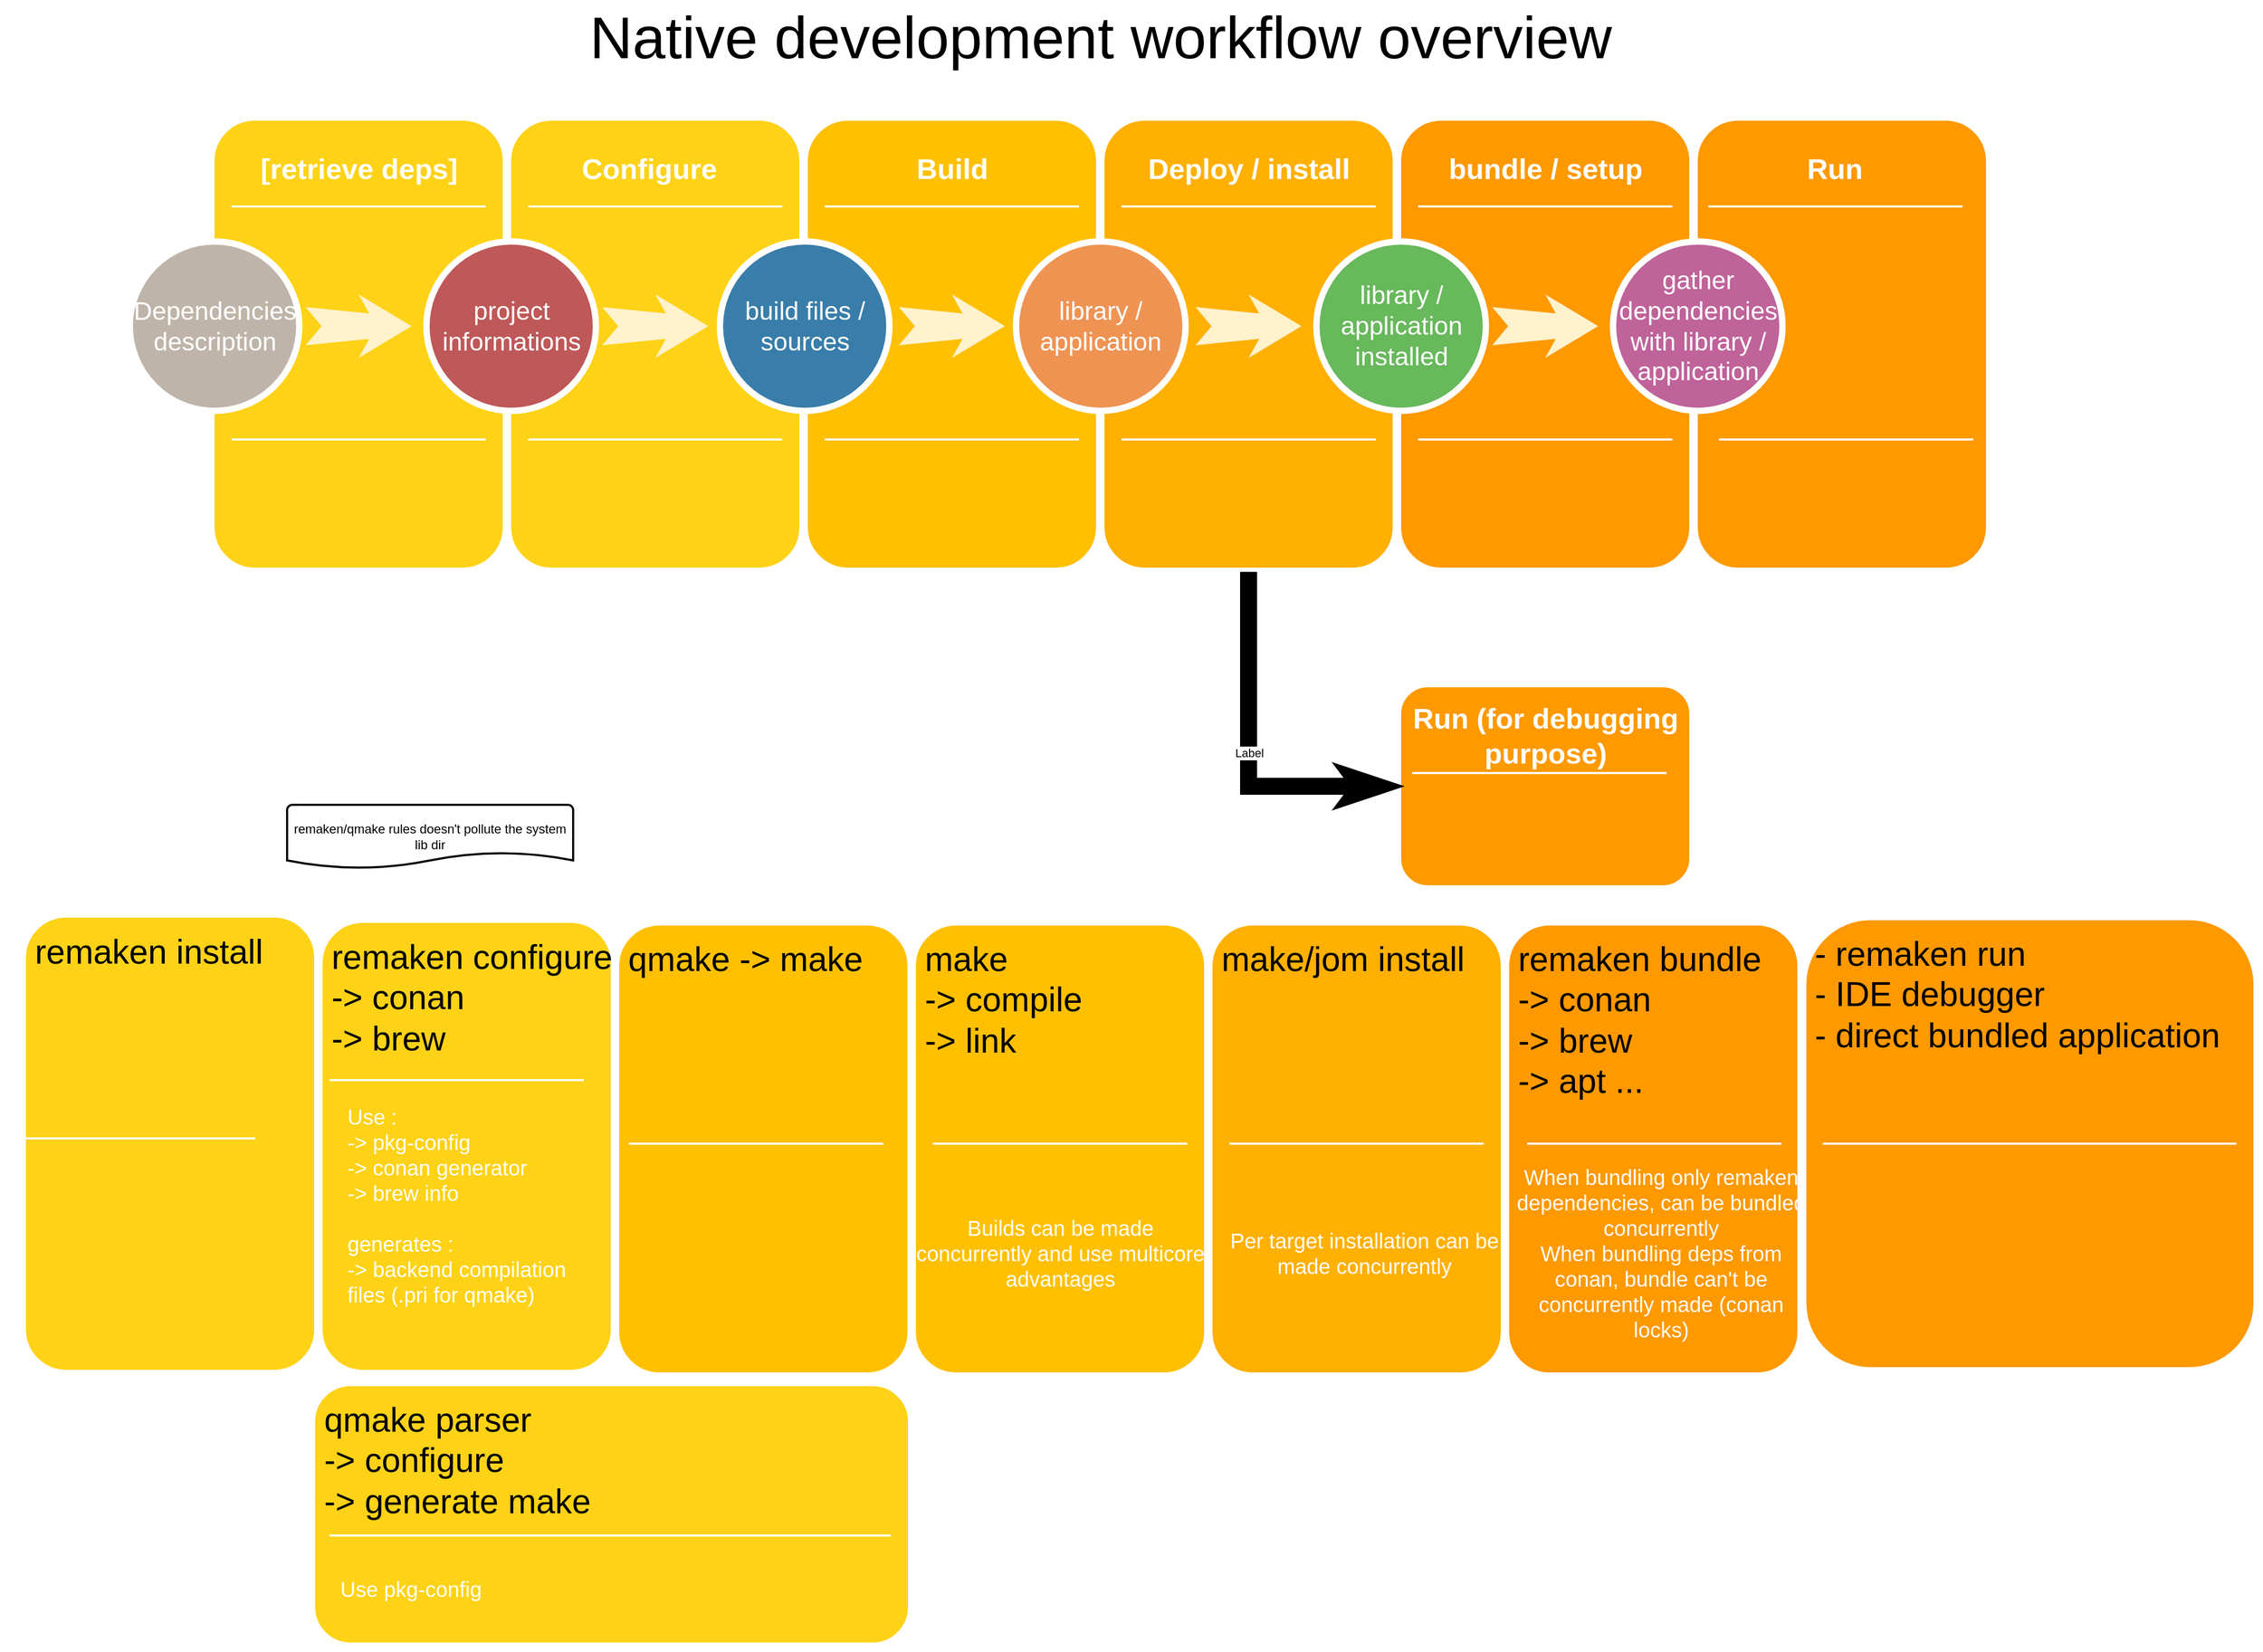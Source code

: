 <mxfile version="14.1.8" type="device" pages="2"><diagram name="dev_workflow" id="12e1b939-464a-85fe-373e-61e167be1490"><mxGraphModel dx="4267.5" dy="1472" grid="1" gridSize="10" guides="1" tooltips="1" connect="1" arrows="1" fold="1" page="1" pageScale="1.5" pageWidth="1169" pageHeight="826" background="#ffffff" math="0" shadow="0"><root><mxCell id="0"/><mxCell id="1" parent="0"/><mxCell id="60da8b9f42644d3a-2" value="" style="whiteSpace=wrap;html=1;rounded=1;shadow=0;strokeWidth=8;fontSize=20;align=center;fillColor=#FED217;strokeColor=#FFFFFF;" parent="1" vertex="1"><mxGeometry x="67.5" y="160" width="280" height="430" as="geometry"/></mxCell><mxCell id="60da8b9f42644d3a-6" value="" style="line;strokeWidth=2;html=1;rounded=0;shadow=0;fontSize=27;align=center;fillColor=none;strokeColor=#FFFFFF;" parent="1" vertex="1"><mxGeometry x="87.5" y="240" width="240" height="10" as="geometry"/></mxCell><mxCell id="60da8b9f42644d3a-7" value="" style="line;strokeWidth=2;html=1;rounded=0;shadow=0;fontSize=27;align=center;fillColor=none;strokeColor=#FFFFFF;" parent="1" vertex="1"><mxGeometry x="87.5" y="460" width="240" height="10" as="geometry"/></mxCell><mxCell id="60da8b9f42644d3a-9" value="" style="html=1;shadow=0;dashed=0;align=center;verticalAlign=middle;shape=mxgraph.arrows2.stylisedArrow;dy=0.6;dx=40;notch=15;feather=0.4;rounded=0;strokeWidth=1;fontSize=24;strokeColor=none;fillColor=#fff2cc;" parent="1" vertex="1"><mxGeometry x="157.5" y="328" width="100" height="60" as="geometry"/></mxCell><mxCell id="60da8b9f42644d3a-17" value="" style="whiteSpace=wrap;html=1;rounded=1;shadow=0;strokeWidth=8;fontSize=20;align=center;fillColor=#FFC001;strokeColor=#FFFFFF;" parent="1" vertex="1"><mxGeometry x="347.5" y="160" width="280" height="430" as="geometry"/></mxCell><mxCell id="60da8b9f42644d3a-18" value="Build" style="text;html=1;strokeColor=none;fillColor=none;align=center;verticalAlign=middle;whiteSpace=wrap;rounded=0;shadow=0;fontSize=27;fontColor=#FFFFFF;fontStyle=1" parent="1" vertex="1"><mxGeometry x="347.5" y="180" width="280" height="60" as="geometry"/></mxCell><mxCell id="60da8b9f42644d3a-20" value="" style="line;strokeWidth=2;html=1;rounded=0;shadow=0;fontSize=27;align=center;fillColor=none;strokeColor=#FFFFFF;" parent="1" vertex="1"><mxGeometry x="367.5" y="240" width="240" height="10" as="geometry"/></mxCell><mxCell id="60da8b9f42644d3a-21" value="" style="line;strokeWidth=2;html=1;rounded=0;shadow=0;fontSize=27;align=center;fillColor=none;strokeColor=#FFFFFF;" parent="1" vertex="1"><mxGeometry x="367.5" y="460" width="240" height="10" as="geometry"/></mxCell><mxCell id="60da8b9f42644d3a-22" value="build files / sources" style="ellipse;whiteSpace=wrap;html=1;rounded=0;shadow=0;strokeWidth=6;fontSize=24;align=center;fillColor=#397DAA;strokeColor=#FFFFFF;fontColor=#FFFFFF;" parent="1" vertex="1"><mxGeometry x="268.5" y="278" width="160" height="160" as="geometry"/></mxCell><mxCell id="60da8b9f42644d3a-23" value="" style="html=1;shadow=0;dashed=0;align=center;verticalAlign=middle;shape=mxgraph.arrows2.stylisedArrow;dy=0.6;dx=40;notch=15;feather=0.4;rounded=0;strokeWidth=1;fontSize=24;strokeColor=none;fillColor=#fff2cc;" parent="1" vertex="1"><mxGeometry x="437.5" y="328" width="100" height="60" as="geometry"/></mxCell><mxCell id="60da8b9f42644d3a-24" value="" style="whiteSpace=wrap;html=1;rounded=1;shadow=0;strokeWidth=8;fontSize=20;align=center;fillColor=#FFB001;strokeColor=#FFFFFF;" parent="1" vertex="1"><mxGeometry x="627.5" y="160" width="280" height="430" as="geometry"/></mxCell><mxCell id="60da8b9f42644d3a-25" value="Deploy / install" style="text;html=1;strokeColor=none;fillColor=none;align=center;verticalAlign=middle;whiteSpace=wrap;rounded=0;shadow=0;fontSize=27;fontColor=#FFFFFF;fontStyle=1" parent="1" vertex="1"><mxGeometry x="627.5" y="180" width="280" height="60" as="geometry"/></mxCell><mxCell id="60da8b9f42644d3a-27" value="" style="line;strokeWidth=2;html=1;rounded=0;shadow=0;fontSize=27;align=center;fillColor=none;strokeColor=#FFFFFF;" parent="1" vertex="1"><mxGeometry x="647.5" y="240" width="240" height="10" as="geometry"/></mxCell><mxCell id="60da8b9f42644d3a-28" value="" style="line;strokeWidth=2;html=1;rounded=0;shadow=0;fontSize=27;align=center;fillColor=none;strokeColor=#FFFFFF;" parent="1" vertex="1"><mxGeometry x="647.5" y="460" width="240" height="10" as="geometry"/></mxCell><mxCell id="60da8b9f42644d3a-29" value="library / application" style="ellipse;whiteSpace=wrap;html=1;rounded=0;shadow=0;strokeWidth=6;fontSize=24;align=center;fillColor=#EF9353;strokeColor=#FFFFFF;fontColor=#FFFFFF;" parent="1" vertex="1"><mxGeometry x="548" y="278" width="160" height="160" as="geometry"/></mxCell><mxCell id="60da8b9f42644d3a-30" value="" style="html=1;shadow=0;dashed=0;align=center;verticalAlign=middle;shape=mxgraph.arrows2.stylisedArrow;dy=0.6;dx=40;notch=15;feather=0.4;rounded=0;strokeWidth=1;fontSize=24;strokeColor=none;fillColor=#fff2cc;" parent="1" vertex="1"><mxGeometry x="717.5" y="328" width="100" height="60" as="geometry"/></mxCell><mxCell id="60da8b9f42644d3a-31" value="" style="whiteSpace=wrap;html=1;rounded=1;shadow=0;strokeWidth=8;fontSize=20;align=center;fillColor=#FE9900;strokeColor=#FFFFFF;" parent="1" vertex="1"><mxGeometry x="907.5" y="160" width="280" height="430" as="geometry"/></mxCell><mxCell id="60da8b9f42644d3a-32" value="bundle / setup" style="text;html=1;strokeColor=none;fillColor=none;align=center;verticalAlign=middle;whiteSpace=wrap;rounded=0;shadow=0;fontSize=27;fontColor=#FFFFFF;fontStyle=1" parent="1" vertex="1"><mxGeometry x="907.5" y="180" width="280" height="60" as="geometry"/></mxCell><mxCell id="60da8b9f42644d3a-33" value="Events&lt;div&gt;Social Inbox&lt;/div&gt;&lt;div&gt;Smart Content&lt;/div&gt;" style="text;html=1;strokeColor=none;fillColor=none;align=center;verticalAlign=middle;whiteSpace=wrap;rounded=0;shadow=0;fontSize=14;fontColor=#FFFFFF;" parent="1" vertex="1"><mxGeometry x="907.5" y="685" width="280" height="90" as="geometry"/></mxCell><mxCell id="60da8b9f42644d3a-34" value="" style="line;strokeWidth=2;html=1;rounded=0;shadow=0;fontSize=27;align=center;fillColor=none;strokeColor=#FFFFFF;" parent="1" vertex="1"><mxGeometry x="927.5" y="240" width="240" height="10" as="geometry"/></mxCell><mxCell id="60da8b9f42644d3a-35" value="" style="line;strokeWidth=2;html=1;rounded=0;shadow=0;fontSize=27;align=center;fillColor=none;strokeColor=#FFFFFF;" parent="1" vertex="1"><mxGeometry x="927.5" y="460" width="240" height="10" as="geometry"/></mxCell><mxCell id="60da8b9f42644d3a-36" value="library / application installed" style="ellipse;whiteSpace=wrap;html=1;rounded=0;shadow=0;strokeWidth=6;fontSize=24;align=center;fillColor=#68B85C;strokeColor=#FFFFFF;fontColor=#FFFFFF;" parent="1" vertex="1"><mxGeometry x="831.5" y="278" width="160" height="160" as="geometry"/></mxCell><mxCell id="60da8b9f42644d3a-37" value="" style="html=1;shadow=0;dashed=0;align=center;verticalAlign=middle;shape=mxgraph.arrows2.stylisedArrow;dy=0.6;dx=40;notch=15;feather=0.4;rounded=0;strokeWidth=1;fontSize=24;strokeColor=none;fillColor=#fff2cc;" parent="1" vertex="1"><mxGeometry x="997.5" y="328" width="100" height="60" as="geometry"/></mxCell><mxCell id="c0jbDh0hffa7OA-jJihJ-1" value="" style="whiteSpace=wrap;html=1;rounded=1;shadow=0;strokeWidth=8;fontSize=20;align=center;fillColor=#FE9900;strokeColor=#FFFFFF;" parent="1" vertex="1"><mxGeometry x="1187.5" y="160" width="280" height="430" as="geometry"/></mxCell><mxCell id="60da8b9f42644d3a-38" value="gather dependencies with library / application" style="ellipse;whiteSpace=wrap;html=1;rounded=0;shadow=0;strokeWidth=6;fontSize=24;align=center;fillColor=#BF639A;strokeColor=#FFFFFF;fontColor=#FFFFFF;" parent="1" vertex="1"><mxGeometry x="1111.5" y="278" width="160" height="160" as="geometry"/></mxCell><mxCell id="c0jbDh0hffa7OA-jJihJ-3" value="Run" style="text;html=1;strokeColor=none;fillColor=none;align=center;verticalAlign=middle;whiteSpace=wrap;rounded=0;shadow=0;fontSize=27;fontColor=#FFFFFF;fontStyle=1" parent="1" vertex="1"><mxGeometry x="1181" y="180" width="280" height="60" as="geometry"/></mxCell><mxCell id="c0jbDh0hffa7OA-jJihJ-4" value="" style="line;strokeWidth=2;html=1;rounded=0;shadow=0;fontSize=27;align=center;fillColor=none;strokeColor=#FFFFFF;" parent="1" vertex="1"><mxGeometry x="1201.5" y="240" width="240" height="10" as="geometry"/></mxCell><mxCell id="c0jbDh0hffa7OA-jJihJ-5" value="" style="line;strokeWidth=2;html=1;rounded=0;shadow=0;fontSize=27;align=center;fillColor=none;strokeColor=#FFFFFF;" parent="1" vertex="1"><mxGeometry x="1211.5" y="460" width="240" height="10" as="geometry"/></mxCell><mxCell id="c0jbDh0hffa7OA-jJihJ-6" value="" style="whiteSpace=wrap;html=1;rounded=1;shadow=0;strokeWidth=8;fontSize=20;align=center;fillColor=#FED217;strokeColor=#FFFFFF;" parent="1" vertex="1"><mxGeometry x="-212.5" y="160" width="280" height="430" as="geometry"/></mxCell><mxCell id="c0jbDh0hffa7OA-jJihJ-7" value="Configure" style="text;html=1;strokeColor=none;fillColor=none;align=center;verticalAlign=middle;whiteSpace=wrap;rounded=0;shadow=0;fontSize=27;fontColor=#FFFFFF;fontStyle=1" parent="1" vertex="1"><mxGeometry x="61.5" y="180" width="280" height="60" as="geometry"/></mxCell><mxCell id="c0jbDh0hffa7OA-jJihJ-9" value="" style="line;strokeWidth=2;html=1;rounded=0;shadow=0;fontSize=27;align=center;fillColor=none;strokeColor=#FFFFFF;" parent="1" vertex="1"><mxGeometry x="-192.5" y="240" width="240" height="10" as="geometry"/></mxCell><mxCell id="c0jbDh0hffa7OA-jJihJ-10" value="" style="line;strokeWidth=2;html=1;rounded=0;shadow=0;fontSize=27;align=center;fillColor=none;strokeColor=#FFFFFF;" parent="1" vertex="1"><mxGeometry x="-192.5" y="460" width="240" height="10" as="geometry"/></mxCell><mxCell id="c0jbDh0hffa7OA-jJihJ-11" value="Dependencies description" style="ellipse;whiteSpace=wrap;html=1;rounded=0;shadow=0;strokeWidth=6;fontSize=24;align=center;fillColor=#BFB4A9;strokeColor=#FFFFFF;fontColor=#FFFFFF;" parent="1" vertex="1"><mxGeometry x="-288.5" y="278" width="160" height="160" as="geometry"/></mxCell><mxCell id="c0jbDh0hffa7OA-jJihJ-12" value="" style="html=1;shadow=0;dashed=0;align=center;verticalAlign=middle;shape=mxgraph.arrows2.stylisedArrow;dy=0.6;dx=40;notch=15;feather=0.4;rounded=0;strokeWidth=1;fontSize=24;strokeColor=none;fillColor=#fff2cc;" parent="1" vertex="1"><mxGeometry x="-122.5" y="328" width="100" height="60" as="geometry"/></mxCell><mxCell id="60da8b9f42644d3a-8" value="project informations" style="ellipse;whiteSpace=wrap;html=1;rounded=0;shadow=0;strokeWidth=6;fontSize=24;align=center;strokeColor=#FFFFFF;fontColor=#FFFFFF;fillColor=#BF5858;" parent="1" vertex="1"><mxGeometry x="-8.5" y="278" width="160" height="160" as="geometry"/></mxCell><mxCell id="60da8b9f42644d3a-3" value="[retrieve deps]" style="text;html=1;strokeColor=none;fillColor=none;align=center;verticalAlign=middle;whiteSpace=wrap;rounded=0;shadow=0;fontSize=27;fontColor=#FFFFFF;fontStyle=1" parent="1" vertex="1"><mxGeometry x="-212.5" y="180" width="280" height="60" as="geometry"/></mxCell><mxCell id="c0jbDh0hffa7OA-jJihJ-14" value="Native development workflow overview" style="text;html=1;strokeColor=none;fillColor=none;align=center;verticalAlign=middle;whiteSpace=wrap;rounded=0;fontSize=56;" parent="1" vertex="1"><mxGeometry x="98" y="50" width="1060" height="70" as="geometry"/></mxCell><mxCell id="Qtxe7UiIrqZW8LRsX8YY-1" value="&lt;font style=&quot;font-size: 32px&quot;&gt;remaken configure&lt;br&gt;-&amp;gt; conan&lt;br&gt;-&amp;gt; brew&lt;br&gt;&lt;br&gt;&lt;br&gt;&lt;/font&gt;" style="whiteSpace=wrap;html=1;rounded=1;shadow=0;strokeWidth=8;fontSize=20;align=left;fillColor=#FED217;strokeColor=#FFFFFF;verticalAlign=top;spacingTop=10;spacingLeft=10;" parent="1" vertex="1"><mxGeometry x="-110.5" y="917.5" width="280" height="430" as="geometry"/></mxCell><mxCell id="Qtxe7UiIrqZW8LRsX8YY-4" value="" style="line;strokeWidth=2;html=1;rounded=0;shadow=0;fontSize=27;align=center;fillColor=none;strokeColor=#FFFFFF;" parent="1" vertex="1"><mxGeometry x="-100" y="1065" width="240" height="10" as="geometry"/></mxCell><mxCell id="Qtxe7UiIrqZW8LRsX8YY-6" value="&lt;font style=&quot;font-size: 32px&quot;&gt;make&lt;br&gt;-&amp;gt; compile&lt;br&gt;-&amp;gt; link&lt;br&gt;&lt;/font&gt;" style="whiteSpace=wrap;html=1;rounded=1;shadow=0;strokeWidth=8;fontSize=20;align=left;fillColor=#FFC001;strokeColor=#FFFFFF;verticalAlign=top;spacingTop=10;spacingLeft=10;" parent="1" vertex="1"><mxGeometry x="449.5" y="920" width="280" height="430" as="geometry"/></mxCell><mxCell id="Qtxe7UiIrqZW8LRsX8YY-8" value="Builds can be made concurrently and use multicore advantages" style="text;html=1;strokeColor=none;fillColor=none;align=center;verticalAlign=middle;whiteSpace=wrap;rounded=0;shadow=0;fontSize=20;fontColor=#FFFFFF;" parent="1" vertex="1"><mxGeometry x="449.5" y="1135" width="280" height="195" as="geometry"/></mxCell><mxCell id="Qtxe7UiIrqZW8LRsX8YY-10" value="" style="line;strokeWidth=2;html=1;rounded=0;shadow=0;fontSize=27;align=center;fillColor=none;strokeColor=#FFFFFF;" parent="1" vertex="1"><mxGeometry x="469.5" y="1125" width="240" height="10" as="geometry"/></mxCell><mxCell id="Qtxe7UiIrqZW8LRsX8YY-13" value="make/jom install" style="whiteSpace=wrap;html=1;rounded=1;shadow=0;strokeWidth=8;fontSize=32;align=left;fillColor=#FFB001;strokeColor=#FFFFFF;spacingTop=10;spacingLeft=10;verticalAlign=top;" parent="1" vertex="1"><mxGeometry x="729.5" y="920" width="280" height="430" as="geometry"/></mxCell><mxCell id="Qtxe7UiIrqZW8LRsX8YY-17" value="" style="line;strokeWidth=2;html=1;rounded=0;shadow=0;fontSize=27;align=center;fillColor=none;strokeColor=#FFFFFF;" parent="1" vertex="1"><mxGeometry x="749.5" y="1125" width="240" height="10" as="geometry"/></mxCell><mxCell id="Qtxe7UiIrqZW8LRsX8YY-20" value="remaken bundle&lt;br&gt;-&amp;gt; conan&lt;br&gt;-&amp;gt; brew&lt;br&gt;-&amp;gt; apt ..." style="whiteSpace=wrap;html=1;rounded=1;shadow=0;strokeWidth=8;fontSize=32;align=left;fillColor=#FE9900;strokeColor=#FFFFFF;spacingLeft=10;verticalAlign=top;spacingTop=10;" parent="1" vertex="1"><mxGeometry x="1009.5" y="920" width="280" height="430" as="geometry"/></mxCell><mxCell id="Qtxe7UiIrqZW8LRsX8YY-24" value="" style="line;strokeWidth=2;html=1;rounded=0;shadow=0;fontSize=27;align=center;fillColor=none;strokeColor=#FFFFFF;" parent="1" vertex="1"><mxGeometry x="1030.5" y="1125" width="240" height="10" as="geometry"/></mxCell><mxCell id="Qtxe7UiIrqZW8LRsX8YY-27" value="- remaken run&lt;br style=&quot;font-size: 32px&quot;&gt;- IDE debugger&lt;br style=&quot;font-size: 32px&quot;&gt;- direct bundled application" style="whiteSpace=wrap;html=1;rounded=1;shadow=0;strokeWidth=8;fontSize=32;align=left;fillColor=#FE9900;strokeColor=#FFFFFF;spacingLeft=10;spacingTop=10;horizontal=1;verticalAlign=top;" parent="1" vertex="1"><mxGeometry x="1290" y="915" width="430" height="430" as="geometry"/></mxCell><mxCell id="Qtxe7UiIrqZW8LRsX8YY-31" value="" style="line;strokeWidth=2;html=1;rounded=0;shadow=0;fontSize=27;align=center;fillColor=none;strokeColor=#FFFFFF;" parent="1" vertex="1"><mxGeometry x="1309.5" y="1125" width="390.5" height="10" as="geometry"/></mxCell><mxCell id="Qtxe7UiIrqZW8LRsX8YY-32" value="remaken install" style="whiteSpace=wrap;html=1;rounded=1;shadow=0;strokeWidth=8;fontSize=32;align=left;fillColor=#FED217;strokeColor=#FFFFFF;verticalAlign=top;spacingLeft=10;spacingTop=10;" parent="1" vertex="1"><mxGeometry x="-390.5" y="912.5" width="280" height="435" as="geometry"/></mxCell><mxCell id="Qtxe7UiIrqZW8LRsX8YY-36" value="" style="line;strokeWidth=2;html=1;rounded=0;shadow=0;fontSize=27;align=center;fillColor=none;strokeColor=#FFFFFF;" parent="1" vertex="1"><mxGeometry x="-410" y="1120" width="240" height="10" as="geometry"/></mxCell><mxCell id="Qtxe7UiIrqZW8LRsX8YY-43" value="" style="whiteSpace=wrap;html=1;rounded=1;shadow=0;strokeWidth=8;fontSize=20;align=center;fillColor=#FE9900;strokeColor=#FFFFFF;" parent="1" vertex="1"><mxGeometry x="907.5" y="695" width="280" height="195" as="geometry"/></mxCell><mxCell id="Qtxe7UiIrqZW8LRsX8YY-44" value="Run (for debugging purpose)" style="text;html=1;strokeColor=none;fillColor=none;align=center;verticalAlign=middle;whiteSpace=wrap;rounded=0;shadow=0;fontSize=27;fontColor=#FFFFFF;fontStyle=1" parent="1" vertex="1"><mxGeometry x="907.5" y="715" width="280" height="60" as="geometry"/></mxCell><mxCell id="Qtxe7UiIrqZW8LRsX8YY-45" value="" style="line;strokeWidth=2;html=1;rounded=0;shadow=0;fontSize=27;align=center;fillColor=none;strokeColor=#FFFFFF;" parent="1" vertex="1"><mxGeometry x="922" y="775" width="240" height="10" as="geometry"/></mxCell><mxCell id="Qtxe7UiIrqZW8LRsX8YY-48" value="Per target installation can be made concurrently" style="text;html=1;strokeColor=none;fillColor=none;align=center;verticalAlign=middle;whiteSpace=wrap;rounded=0;shadow=0;fontSize=20;fontColor=#FFFFFF;" parent="1" vertex="1"><mxGeometry x="736.5" y="1135" width="280" height="195" as="geometry"/></mxCell><mxCell id="Qtxe7UiIrqZW8LRsX8YY-49" value="When bundling only remaken dependencies, can be bundled concurrently&lt;br&gt;When bundling deps from conan, bundle can't be concurrently made (conan locks)" style="text;html=1;strokeColor=none;fillColor=none;align=center;verticalAlign=middle;whiteSpace=wrap;rounded=0;shadow=0;fontSize=20;fontColor=#FFFFFF;" parent="1" vertex="1"><mxGeometry x="1016.5" y="1145" width="280" height="175" as="geometry"/></mxCell><mxCell id="wPpnt_sgWMX52YXVlgz9-1" value="" style="endArrow=none;html=1;edgeStyle=orthogonalEdgeStyle;entryX=0.5;entryY=1;entryDx=0;entryDy=0;exitX=0;exitY=0.5;exitDx=0;exitDy=0;endFill=0;startArrow=classicThin;startFill=1;strokeWidth=16;rounded=0;" parent="1" source="Qtxe7UiIrqZW8LRsX8YY-43" target="60da8b9f42644d3a-24" edge="1"><mxGeometry relative="1" as="geometry"><mxPoint x="741.5" y="815" as="sourcePoint"/><mxPoint x="651.5" y="725" as="targetPoint"/></mxGeometry></mxCell><mxCell id="wPpnt_sgWMX52YXVlgz9-2" value="Label" style="edgeLabel;resizable=0;html=1;align=center;verticalAlign=middle;" parent="wPpnt_sgWMX52YXVlgz9-1" connectable="0" vertex="1"><mxGeometry relative="1" as="geometry"/></mxCell><mxCell id="VKw2UQnqAEuCbRiJxcXR-1" value="&lt;font style=&quot;font-size: 32px&quot;&gt;qmake -&amp;gt; make&lt;br&gt;&lt;br&gt;&lt;/font&gt;" style="whiteSpace=wrap;html=1;rounded=1;shadow=0;strokeWidth=8;fontSize=20;align=left;fillColor=#FFC001;strokeColor=#FFFFFF;verticalAlign=top;spacingTop=10;spacingLeft=10;" vertex="1" parent="1"><mxGeometry x="169.5" y="920" width="280" height="430" as="geometry"/></mxCell><mxCell id="VKw2UQnqAEuCbRiJxcXR-3" value="" style="line;strokeWidth=2;html=1;rounded=0;shadow=0;fontSize=27;align=center;fillColor=none;strokeColor=#FFFFFF;" vertex="1" parent="1"><mxGeometry x="182.5" y="1125" width="240" height="10" as="geometry"/></mxCell><mxCell id="VKw2UQnqAEuCbRiJxcXR-4" value="&lt;font style=&quot;font-size: 32px&quot;&gt;qmake parser&lt;br&gt;-&amp;gt; configure&lt;br&gt;-&amp;gt; generate make&lt;br&gt;&lt;/font&gt;" style="whiteSpace=wrap;html=1;rounded=1;shadow=0;strokeWidth=8;fontSize=20;align=left;fillColor=#FED217;strokeColor=#FFFFFF;verticalAlign=top;spacingTop=10;spacingLeft=10;" vertex="1" parent="1"><mxGeometry x="-117.5" y="1355" width="567.5" height="250" as="geometry"/></mxCell><mxCell id="VKw2UQnqAEuCbRiJxcXR-5" value="" style="line;strokeWidth=2;html=1;rounded=0;shadow=0;fontSize=27;align=center;fillColor=none;strokeColor=#FFFFFF;" vertex="1" parent="1"><mxGeometry x="-100" y="1495" width="530" height="10" as="geometry"/></mxCell><mxCell id="VKw2UQnqAEuCbRiJxcXR-6" value="Use pkg-config" style="text;html=1;strokeColor=none;fillColor=none;align=center;verticalAlign=middle;whiteSpace=wrap;rounded=0;shadow=0;fontSize=20;fontColor=#FFFFFF;" vertex="1" parent="1"><mxGeometry x="-117.5" y="1495" width="187.5" height="110" as="geometry"/></mxCell><mxCell id="VKw2UQnqAEuCbRiJxcXR-7" value="Use :&lt;br&gt;-&amp;gt; pkg-config&lt;br&gt;&lt;div&gt;&lt;span&gt;-&amp;gt; conan generator&lt;/span&gt;&lt;/div&gt;&lt;div&gt;&lt;span&gt;-&amp;gt; brew info&lt;/span&gt;&lt;/div&gt;&lt;div&gt;&lt;span&gt;&lt;br&gt;&lt;/span&gt;&lt;/div&gt;&lt;div&gt;&lt;span&gt;generates :&lt;/span&gt;&lt;/div&gt;&lt;div&gt;&lt;span&gt;-&amp;gt; backend compilation files (.pri for qmake)&lt;/span&gt;&lt;/div&gt;&lt;div&gt;&lt;span&gt;&lt;br&gt;&lt;/span&gt;&lt;/div&gt;" style="text;html=1;strokeColor=none;fillColor=none;align=left;verticalAlign=middle;whiteSpace=wrap;rounded=0;shadow=0;fontSize=20;fontColor=#FFFFFF;" vertex="1" parent="1"><mxGeometry x="-85" y="1100" width="210" height="200" as="geometry"/></mxCell><mxCell id="VKw2UQnqAEuCbRiJxcXR-8" style="edgeStyle=orthogonalEdgeStyle;rounded=0;orthogonalLoop=1;jettySize=auto;html=1;exitX=0.5;exitY=1;exitDx=0;exitDy=0;" edge="1" parent="1" source="VKw2UQnqAEuCbRiJxcXR-7" target="VKw2UQnqAEuCbRiJxcXR-7"><mxGeometry relative="1" as="geometry"/></mxCell><mxCell id="VKw2UQnqAEuCbRiJxcXR-11" value="remaken/qmake rules doesn't pollute the system lib dir" style="strokeWidth=2;html=1;shape=mxgraph.flowchart.document2;whiteSpace=wrap;size=0.25;" vertex="1" parent="1"><mxGeometry x="-140" y="810" width="270" height="60" as="geometry"/></mxCell></root></mxGraphModel></diagram><diagram id="lFOREkyJ_1HpG-58U7Td" name="remaken"><mxGraphModel dx="2514" dy="1472" grid="1" gridSize="10" guides="1" tooltips="1" connect="1" arrows="1" fold="1" page="1" pageScale="1" pageWidth="827" pageHeight="1169" math="0" shadow="0"><root><mxCell id="LXGVL-3FaMRKrGY6_Lms-0"/><mxCell id="LXGVL-3FaMRKrGY6_Lms-1" parent="LXGVL-3FaMRKrGY6_Lms-0"/><mxCell id="AJ1ULNLh4E2_Lulfe5DZ-0" value="&lt;b&gt;&lt;font style=&quot;font-size: 19px&quot;&gt;Remaken&lt;/font&gt;&lt;/b&gt;&lt;br&gt;&lt;br&gt;&lt;div style=&quot;text-align: left&quot;&gt;- &lt;b&gt;dependencies management&lt;/b&gt; (from servers to local)&lt;/div&gt;&lt;div style=&quot;text-align: left&quot;&gt;- &lt;b&gt;bundle deployment&lt;/b&gt; (from local to deployment folder)&lt;/div&gt;&lt;div style=&quot;text-align: left&quot;&gt;- &lt;b&gt;run wrapper helper&lt;/b&gt;&lt;/div&gt;" style="rounded=0;whiteSpace=wrap;html=1;shadow=1;fillColor=#fff2cc;strokeColor=#d6b656;" parent="LXGVL-3FaMRKrGY6_Lms-1" vertex="1"><mxGeometry x="40" y="358" width="740" height="80" as="geometry"/></mxCell><mxCell id="AJ1ULNLh4E2_Lulfe5DZ-1" value="&lt;i&gt;packagedependencies.txt&lt;/i&gt;" style="rounded=0;whiteSpace=wrap;html=1;shadow=1;fillColor=#dae8fc;strokeColor=#6c8ebf;" parent="LXGVL-3FaMRKrGY6_Lms-1" vertex="1"><mxGeometry x="310" y="250" width="171" height="50" as="geometry"/></mxCell><mxCell id="AJ1ULNLh4E2_Lulfe5DZ-2" value="&lt;span style=&quot;font-size: 14px&quot;&gt;&lt;b&gt;&amp;nbsp; &amp;nbsp; &amp;nbsp;Remaken format&lt;/b&gt;&lt;/span&gt;&lt;div&gt;&lt;/div&gt;" style="rounded=0;whiteSpace=wrap;html=1;shadow=1;fillColor=#fff2cc;strokeColor=#d6b656;align=left;verticalAlign=top;" parent="LXGVL-3FaMRKrGY6_Lms-1" vertex="1"><mxGeometry x="40" y="480" width="150" height="60" as="geometry"/></mxCell><mxCell id="AJ1ULNLh4E2_Lulfe5DZ-3" value="&lt;div style=&quot;text-align: left&quot;&gt;&lt;b&gt;&lt;font style=&quot;font-size: 14px&quot;&gt;Conan&lt;/font&gt;&lt;/b&gt;&lt;/div&gt;&lt;br&gt;C/C++ package mgr" style="rounded=0;whiteSpace=wrap;html=1;shadow=1;fillColor=#fff2cc;strokeColor=#d6b656;" parent="LXGVL-3FaMRKrGY6_Lms-1" vertex="1"><mxGeometry x="210" y="480" width="150" height="60" as="geometry"/></mxCell><mxCell id="AJ1ULNLh4E2_Lulfe5DZ-4" value="&lt;div style=&quot;text-align: left&quot;&gt;&lt;b&gt;&lt;font style=&quot;font-size: 14px&quot;&gt;Vcpkg&lt;/font&gt;&lt;/b&gt;&lt;/div&gt;&lt;b&gt;&lt;br&gt;&lt;/b&gt;C/C++ package mgr&lt;b&gt;&lt;br&gt;&lt;/b&gt;" style="rounded=0;whiteSpace=wrap;html=1;shadow=1;fillColor=#fff2cc;strokeColor=#d6b656;" parent="LXGVL-3FaMRKrGY6_Lms-1" vertex="1"><mxGeometry x="380" y="480" width="150" height="60" as="geometry"/></mxCell><mxCell id="AJ1ULNLh4E2_Lulfe5DZ-5" value="&lt;b&gt;&lt;font style=&quot;font-size: 14px&quot;&gt;Other Package managers dependency format&lt;/font&gt;&lt;/b&gt;&lt;br&gt;&lt;br&gt;Chocolatey, HomeBrew, APT, yum..." style="rounded=0;whiteSpace=wrap;html=1;shadow=1;fillColor=#fff2cc;strokeColor=#d6b656;" parent="LXGVL-3FaMRKrGY6_Lms-1" vertex="1"><mxGeometry x="550" y="480" width="230" height="60" as="geometry"/></mxCell><mxCell id="AJ1ULNLh4E2_Lulfe5DZ-7" value="Open Source&lt;br style=&quot;font-size: 7px;&quot;&gt;Apache V2 License" style="rounded=0;whiteSpace=wrap;html=1;shadow=0;fontSize=7;fontStyle=1" parent="LXGVL-3FaMRKrGY6_Lms-1" vertex="1"><mxGeometry x="700" y="370" width="70" height="30" as="geometry"/></mxCell><mxCell id="AJ1ULNLh4E2_Lulfe5DZ-9" value="Free Software&lt;br&gt;MIT License" style="rounded=0;whiteSpace=wrap;html=1;shadow=0;fontSize=7;fontStyle=1" parent="LXGVL-3FaMRKrGY6_Lms-1" vertex="1"><mxGeometry x="300" y="490" width="50" height="20" as="geometry"/></mxCell><mxCell id="AJ1ULNLh4E2_Lulfe5DZ-10" value="Free Software&lt;br&gt;MIT License" style="rounded=0;whiteSpace=wrap;html=1;shadow=0;fontSize=7;fontStyle=1" parent="LXGVL-3FaMRKrGY6_Lms-1" vertex="1"><mxGeometry x="470" y="490" width="50" height="20" as="geometry"/></mxCell><mxCell id="AJ1ULNLh4E2_Lulfe5DZ-11" value="" style="endArrow=classic;html=1;rounded=0;fontSize=7;fillColor=#0050ef;strokeColor=#001DBC;strokeWidth=3;jumpStyle=none;" parent="LXGVL-3FaMRKrGY6_Lms-1" target="AJ1ULNLh4E2_Lulfe5DZ-2" edge="1"><mxGeometry width="50" height="50" relative="1" as="geometry"><mxPoint x="115" y="440" as="sourcePoint"/><mxPoint x="398" y="300" as="targetPoint"/></mxGeometry></mxCell><mxCell id="AJ1ULNLh4E2_Lulfe5DZ-12" value="" style="endArrow=classic;dashed=1;html=1;rounded=0;fontSize=7;strokeWidth=3;jumpStyle=none;fillColor=#0050ef;strokeColor=#001DBC;endFill=1;exitX=0.478;exitY=0.011;exitDx=0;exitDy=0;exitPerimeter=0;entryX=0.491;entryY=0.996;entryDx=0;entryDy=0;entryPerimeter=0;" parent="LXGVL-3FaMRKrGY6_Lms-1" source="AJ1ULNLh4E2_Lulfe5DZ-0" target="AJ1ULNLh4E2_Lulfe5DZ-1" edge="1"><mxGeometry width="50" height="50" relative="1" as="geometry"><mxPoint x="380" y="350" as="sourcePoint"/><mxPoint x="430" y="300" as="targetPoint"/></mxGeometry></mxCell><mxCell id="AJ1ULNLh4E2_Lulfe5DZ-14" value="" style="endArrow=classic;html=1;rounded=0;fontSize=7;fillColor=#0050ef;strokeColor=#001DBC;strokeWidth=3;jumpStyle=none;entryX=0.544;entryY=-0.011;entryDx=0;entryDy=0;entryPerimeter=0;" parent="LXGVL-3FaMRKrGY6_Lms-1" target="AJ1ULNLh4E2_Lulfe5DZ-3" edge="1"><mxGeometry width="50" height="50" relative="1" as="geometry"><mxPoint x="292" y="440" as="sourcePoint"/><mxPoint x="125" y="490" as="targetPoint"/></mxGeometry></mxCell><mxCell id="AJ1ULNLh4E2_Lulfe5DZ-15" value="" style="endArrow=classic;html=1;rounded=0;fontSize=7;fillColor=#0050ef;strokeColor=#001DBC;strokeWidth=3;jumpStyle=none;entryX=0.544;entryY=-0.011;entryDx=0;entryDy=0;entryPerimeter=0;" parent="LXGVL-3FaMRKrGY6_Lms-1" edge="1"><mxGeometry width="50" height="50" relative="1" as="geometry"><mxPoint x="460.4" y="440.66" as="sourcePoint"/><mxPoint x="460" y="480" as="targetPoint"/></mxGeometry></mxCell><mxCell id="AJ1ULNLh4E2_Lulfe5DZ-16" value="" style="endArrow=classic;html=1;rounded=0;fontSize=7;fillColor=#0050ef;strokeColor=#001DBC;strokeWidth=3;jumpStyle=none;entryX=0.544;entryY=-0.011;entryDx=0;entryDy=0;entryPerimeter=0;" parent="LXGVL-3FaMRKrGY6_Lms-1" edge="1"><mxGeometry width="50" height="50" relative="1" as="geometry"><mxPoint x="670.4" y="440.66" as="sourcePoint"/><mxPoint x="670" y="480" as="targetPoint"/></mxGeometry></mxCell><mxCell id="AJ1ULNLh4E2_Lulfe5DZ-17" value="" style="endArrow=classic;html=1;rounded=0;fontSize=7;fillColor=#0050ef;strokeColor=#001DBC;strokeWidth=3;jumpStyle=none;entryX=0.544;entryY=-0.011;entryDx=0;entryDy=0;entryPerimeter=0;" parent="LXGVL-3FaMRKrGY6_Lms-1" target="AJ1ULNLh4E2_Lulfe5DZ-3" edge="1"><mxGeometry width="50" height="50" relative="1" as="geometry"><mxPoint x="292" y="450" as="sourcePoint"/><mxPoint x="291.6" y="479.34" as="targetPoint"/></mxGeometry></mxCell><mxCell id="AJ1ULNLh4E2_Lulfe5DZ-18" value="" style="rounded=0;whiteSpace=wrap;html=1;shadow=1;fillColor=#dae8fc;strokeColor=#6c8ebf;" parent="LXGVL-3FaMRKrGY6_Lms-1" vertex="1"><mxGeometry x="599" y="590" width="181" height="80" as="geometry"/></mxCell><mxCell id="AJ1ULNLh4E2_Lulfe5DZ-19" value="" style="endArrow=classic;dashed=1;html=1;rounded=0;fontSize=7;strokeWidth=3;jumpStyle=none;fillColor=#0050ef;strokeColor=#001DBC;endFill=1;exitX=0.478;exitY=0.011;exitDx=0;exitDy=0;exitPerimeter=0;entryX=0.392;entryY=0.844;entryDx=0;entryDy=0;entryPerimeter=0;" parent="LXGVL-3FaMRKrGY6_Lms-1" edge="1"><mxGeometry width="50" height="50" relative="1" as="geometry"><mxPoint x="610.05" y="644.83" as="sourcePoint"/><mxPoint x="660.002" y="644.83" as="targetPoint"/></mxGeometry></mxCell><mxCell id="AJ1ULNLh4E2_Lulfe5DZ-20" value="" style="endArrow=classic;html=1;rounded=0;fontSize=7;fillColor=#0050ef;strokeColor=#001DBC;strokeWidth=3;jumpStyle=none;" parent="LXGVL-3FaMRKrGY6_Lms-1" edge="1"><mxGeometry width="50" height="50" relative="1" as="geometry"><mxPoint x="610" y="614.5" as="sourcePoint"/><mxPoint x="660" y="614.5" as="targetPoint"/><Array as="points"><mxPoint x="640" y="615"/></Array></mxGeometry></mxCell><mxCell id="AJ1ULNLh4E2_Lulfe5DZ-21" value="handles" style="text;strokeColor=none;fillColor=none;align=left;verticalAlign=middle;spacingLeft=4;spacingRight=4;overflow=hidden;points=[[0,0.5],[1,0.5]];portConstraint=eastwest;rotatable=0;shadow=0;fontSize=12;fontStyle=1" parent="LXGVL-3FaMRKrGY6_Lms-1" vertex="1"><mxGeometry x="660" y="600" width="80" height="30" as="geometry"/></mxCell><mxCell id="AJ1ULNLh4E2_Lulfe5DZ-22" value="uses file" style="text;strokeColor=none;fillColor=none;align=left;verticalAlign=middle;spacingLeft=4;spacingRight=4;overflow=hidden;points=[[0,0.5],[1,0.5]];portConstraint=eastwest;rotatable=0;shadow=0;fontSize=12;fontStyle=1" parent="LXGVL-3FaMRKrGY6_Lms-1" vertex="1"><mxGeometry x="660" y="630" width="80" height="30" as="geometry"/></mxCell><mxCell id="AJ1ULNLh4E2_Lulfe5DZ-23" value="&lt;div style=&quot;text-align: left&quot;&gt;&lt;b&gt;&lt;font style=&quot;font-size: 14px&quot;&gt;pkg-config&lt;/font&gt;&lt;/b&gt;&lt;/div&gt;&lt;br&gt;Installed libraries mgr" style="rounded=0;whiteSpace=wrap;html=1;shadow=1;fillColor=#fff2cc;strokeColor=#d6b656;" parent="LXGVL-3FaMRKrGY6_Lms-1" vertex="1"><mxGeometry x="350" y="620" width="150" height="60" as="geometry"/></mxCell><mxCell id="AJ1ULNLh4E2_Lulfe5DZ-24" value="&lt;i&gt;pkg-config file (.pc)&lt;br&gt;&lt;/i&gt;" style="rounded=0;whiteSpace=wrap;html=1;shadow=1;fillColor=#dae8fc;strokeColor=#6c8ebf;" parent="LXGVL-3FaMRKrGY6_Lms-1" vertex="1"><mxGeometry x="350" y="730" width="150" height="50" as="geometry"/></mxCell></root></mxGraphModel></diagram></mxfile>